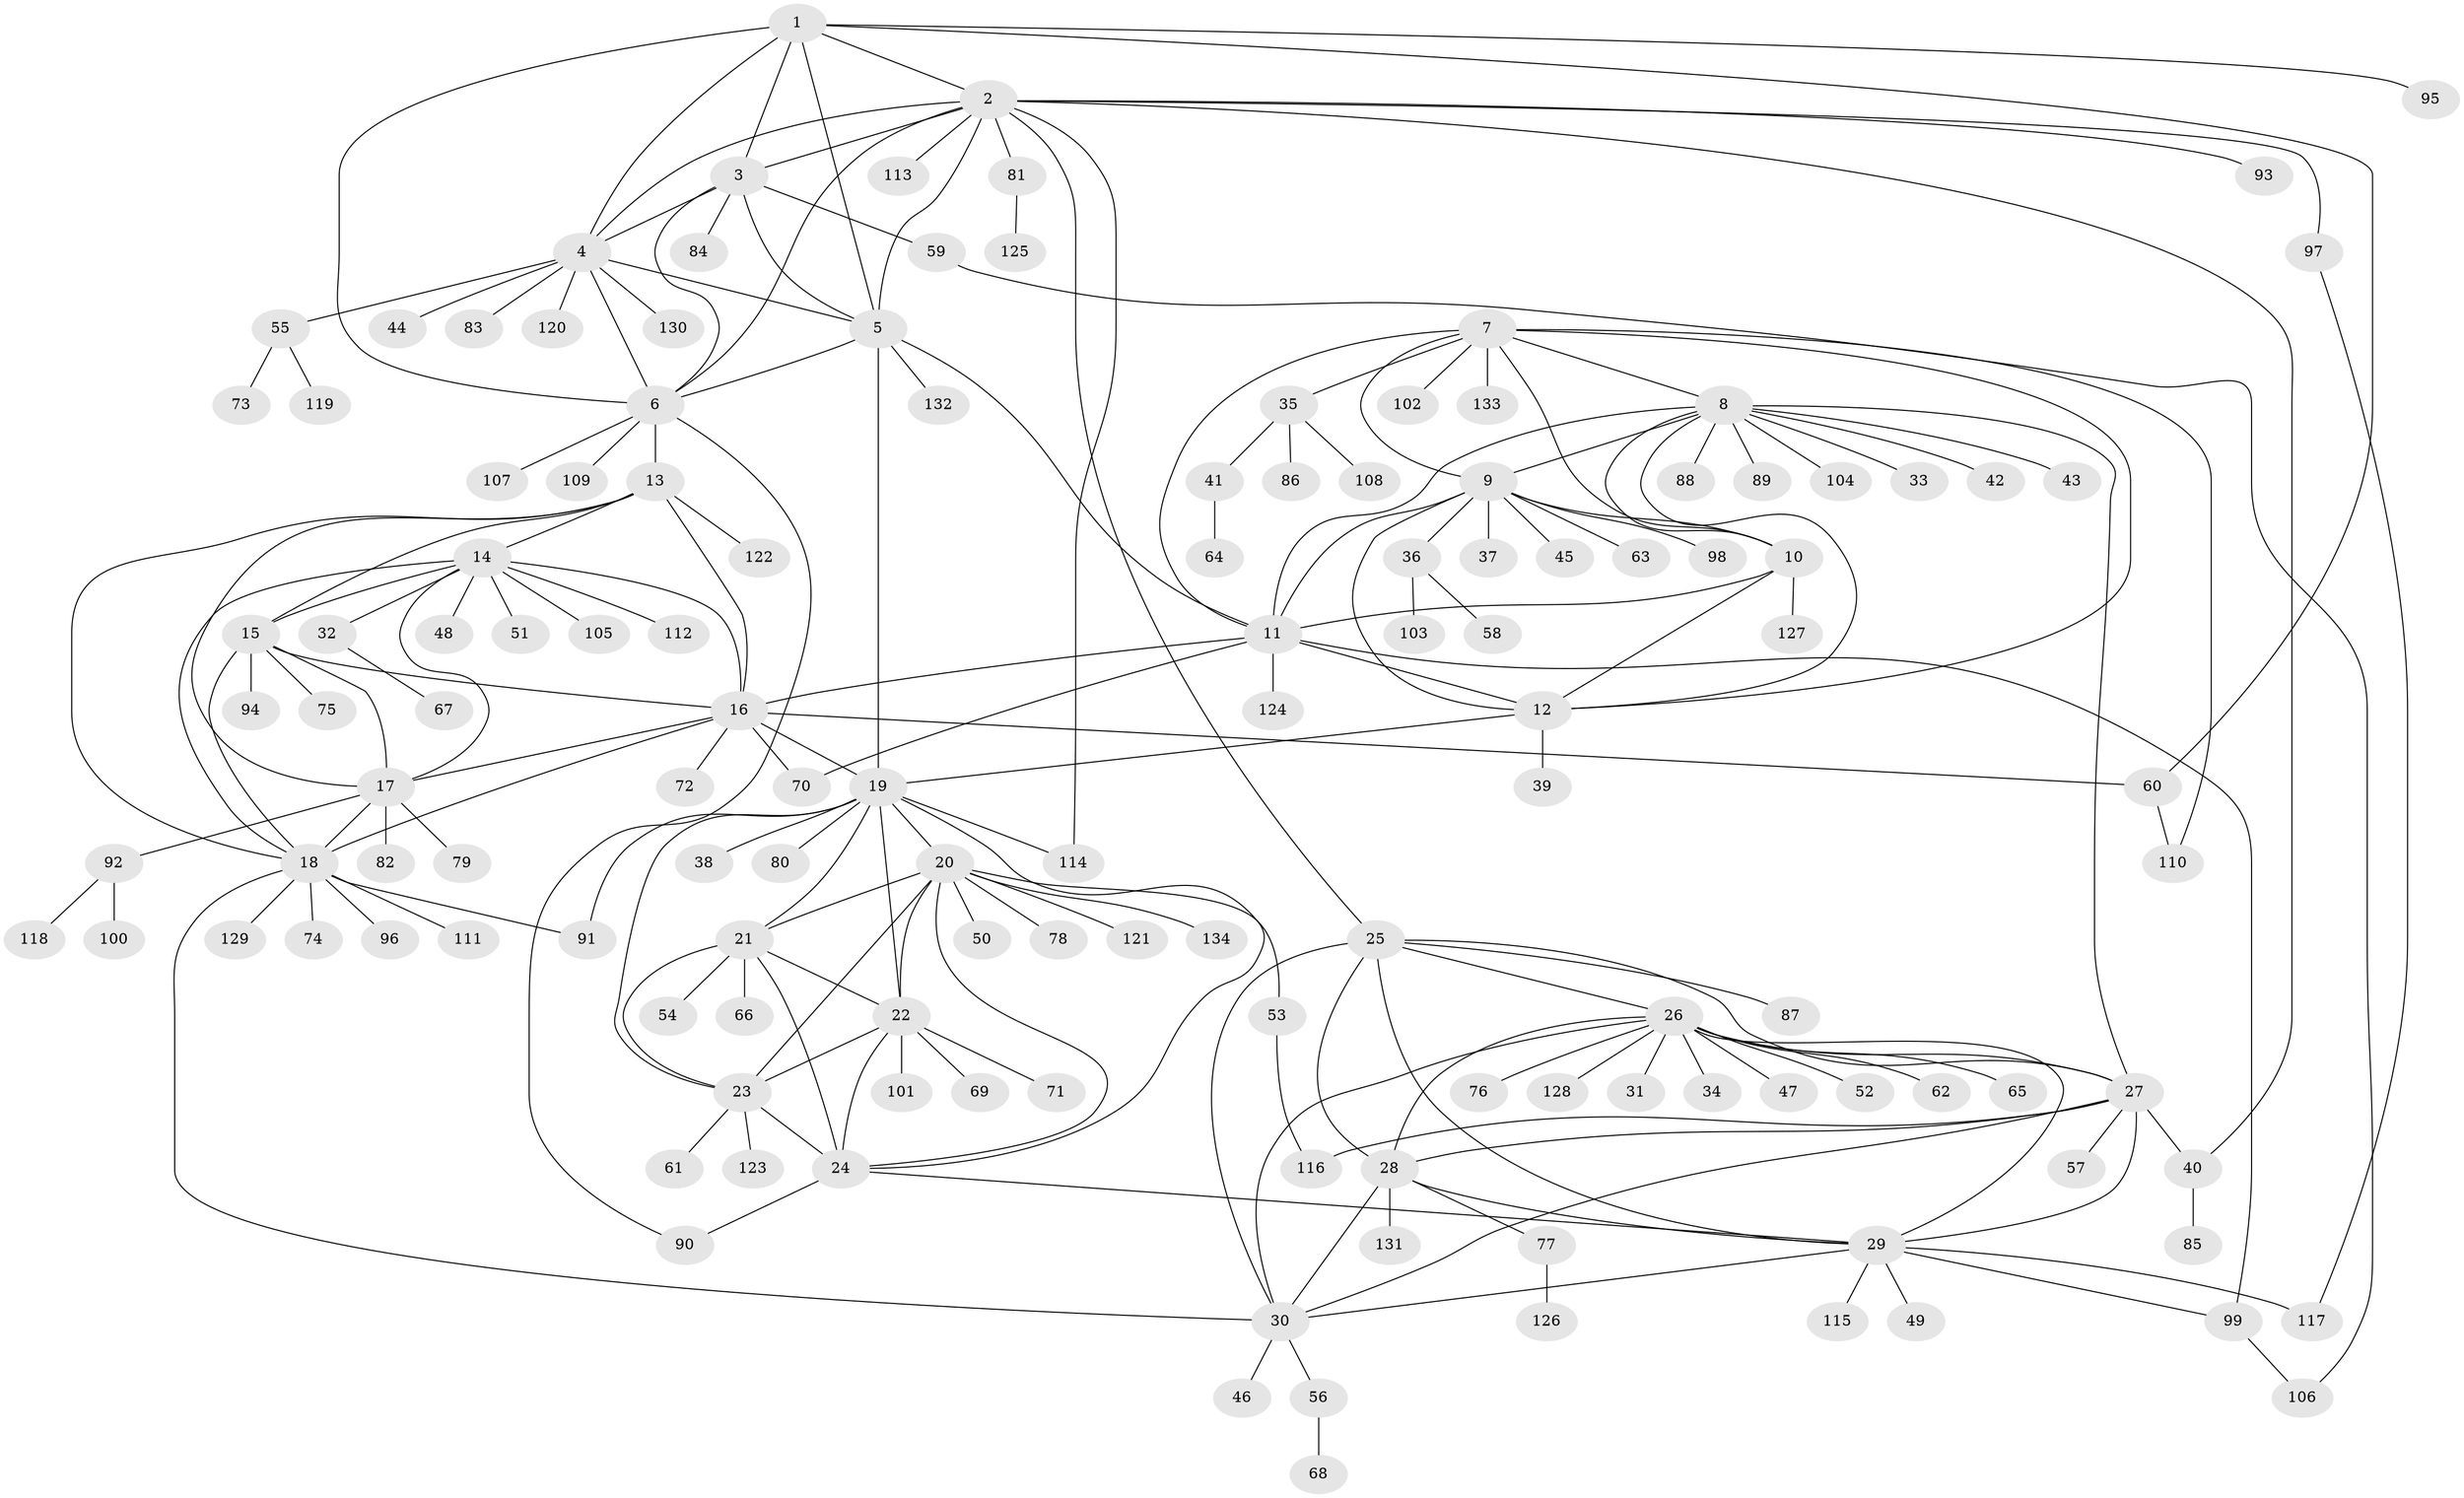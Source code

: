 // coarse degree distribution, {6: 0.16417910447761194, 10: 0.014925373134328358, 7: 0.11940298507462686, 8: 0.04477611940298507, 9: 0.05970149253731343, 5: 0.029850746268656716, 11: 0.014925373134328358, 1: 0.3582089552238806, 3: 0.04477611940298507, 2: 0.14925373134328357}
// Generated by graph-tools (version 1.1) at 2025/52/03/04/25 22:52:25]
// undirected, 134 vertices, 200 edges
graph export_dot {
  node [color=gray90,style=filled];
  1;
  2;
  3;
  4;
  5;
  6;
  7;
  8;
  9;
  10;
  11;
  12;
  13;
  14;
  15;
  16;
  17;
  18;
  19;
  20;
  21;
  22;
  23;
  24;
  25;
  26;
  27;
  28;
  29;
  30;
  31;
  32;
  33;
  34;
  35;
  36;
  37;
  38;
  39;
  40;
  41;
  42;
  43;
  44;
  45;
  46;
  47;
  48;
  49;
  50;
  51;
  52;
  53;
  54;
  55;
  56;
  57;
  58;
  59;
  60;
  61;
  62;
  63;
  64;
  65;
  66;
  67;
  68;
  69;
  70;
  71;
  72;
  73;
  74;
  75;
  76;
  77;
  78;
  79;
  80;
  81;
  82;
  83;
  84;
  85;
  86;
  87;
  88;
  89;
  90;
  91;
  92;
  93;
  94;
  95;
  96;
  97;
  98;
  99;
  100;
  101;
  102;
  103;
  104;
  105;
  106;
  107;
  108;
  109;
  110;
  111;
  112;
  113;
  114;
  115;
  116;
  117;
  118;
  119;
  120;
  121;
  122;
  123;
  124;
  125;
  126;
  127;
  128;
  129;
  130;
  131;
  132;
  133;
  134;
  1 -- 2;
  1 -- 3;
  1 -- 4;
  1 -- 5;
  1 -- 6;
  1 -- 60;
  1 -- 95;
  2 -- 3;
  2 -- 4;
  2 -- 5;
  2 -- 6;
  2 -- 25;
  2 -- 40;
  2 -- 81;
  2 -- 93;
  2 -- 97;
  2 -- 113;
  2 -- 114;
  3 -- 4;
  3 -- 5;
  3 -- 6;
  3 -- 59;
  3 -- 84;
  4 -- 5;
  4 -- 6;
  4 -- 44;
  4 -- 55;
  4 -- 83;
  4 -- 120;
  4 -- 130;
  5 -- 6;
  5 -- 11;
  5 -- 19;
  5 -- 132;
  6 -- 13;
  6 -- 90;
  6 -- 107;
  6 -- 109;
  7 -- 8;
  7 -- 9;
  7 -- 10;
  7 -- 11;
  7 -- 12;
  7 -- 35;
  7 -- 102;
  7 -- 110;
  7 -- 133;
  8 -- 9;
  8 -- 10;
  8 -- 11;
  8 -- 12;
  8 -- 27;
  8 -- 33;
  8 -- 42;
  8 -- 43;
  8 -- 88;
  8 -- 89;
  8 -- 104;
  9 -- 10;
  9 -- 11;
  9 -- 12;
  9 -- 36;
  9 -- 37;
  9 -- 45;
  9 -- 63;
  9 -- 98;
  10 -- 11;
  10 -- 12;
  10 -- 127;
  11 -- 12;
  11 -- 16;
  11 -- 70;
  11 -- 99;
  11 -- 124;
  12 -- 19;
  12 -- 39;
  13 -- 14;
  13 -- 15;
  13 -- 16;
  13 -- 17;
  13 -- 18;
  13 -- 122;
  14 -- 15;
  14 -- 16;
  14 -- 17;
  14 -- 18;
  14 -- 32;
  14 -- 48;
  14 -- 51;
  14 -- 105;
  14 -- 112;
  15 -- 16;
  15 -- 17;
  15 -- 18;
  15 -- 75;
  15 -- 94;
  16 -- 17;
  16 -- 18;
  16 -- 19;
  16 -- 60;
  16 -- 70;
  16 -- 72;
  17 -- 18;
  17 -- 79;
  17 -- 82;
  17 -- 92;
  18 -- 30;
  18 -- 74;
  18 -- 91;
  18 -- 96;
  18 -- 111;
  18 -- 129;
  19 -- 20;
  19 -- 21;
  19 -- 22;
  19 -- 23;
  19 -- 24;
  19 -- 38;
  19 -- 80;
  19 -- 91;
  19 -- 114;
  20 -- 21;
  20 -- 22;
  20 -- 23;
  20 -- 24;
  20 -- 50;
  20 -- 53;
  20 -- 78;
  20 -- 121;
  20 -- 134;
  21 -- 22;
  21 -- 23;
  21 -- 24;
  21 -- 54;
  21 -- 66;
  22 -- 23;
  22 -- 24;
  22 -- 69;
  22 -- 71;
  22 -- 101;
  23 -- 24;
  23 -- 61;
  23 -- 123;
  24 -- 29;
  24 -- 90;
  25 -- 26;
  25 -- 27;
  25 -- 28;
  25 -- 29;
  25 -- 30;
  25 -- 87;
  26 -- 27;
  26 -- 28;
  26 -- 29;
  26 -- 30;
  26 -- 31;
  26 -- 34;
  26 -- 47;
  26 -- 52;
  26 -- 62;
  26 -- 65;
  26 -- 76;
  26 -- 128;
  27 -- 28;
  27 -- 29;
  27 -- 30;
  27 -- 40;
  27 -- 57;
  27 -- 116;
  28 -- 29;
  28 -- 30;
  28 -- 77;
  28 -- 131;
  29 -- 30;
  29 -- 49;
  29 -- 99;
  29 -- 115;
  29 -- 117;
  30 -- 46;
  30 -- 56;
  32 -- 67;
  35 -- 41;
  35 -- 86;
  35 -- 108;
  36 -- 58;
  36 -- 103;
  40 -- 85;
  41 -- 64;
  53 -- 116;
  55 -- 73;
  55 -- 119;
  56 -- 68;
  59 -- 106;
  60 -- 110;
  77 -- 126;
  81 -- 125;
  92 -- 100;
  92 -- 118;
  97 -- 117;
  99 -- 106;
}
